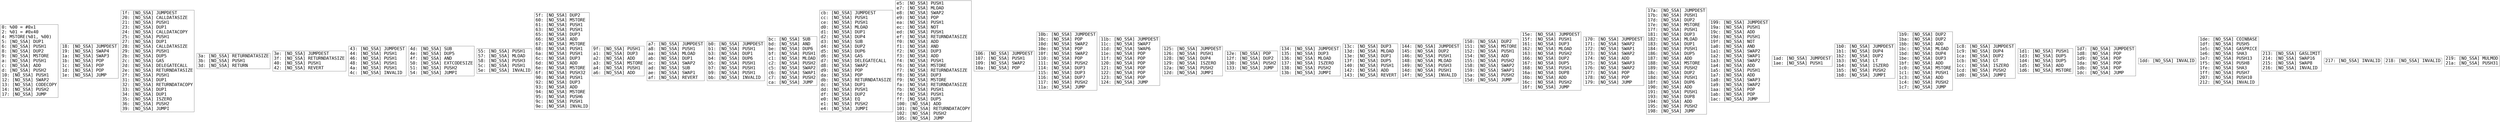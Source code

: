 digraph "graph.cfg.gv" {
	subgraph global {
		node [fontname=Courier fontsize=30.0 rank=same shape=box]
		block_0 [label="0: %00 = #0x1\l2: %01 = #0x40\l4: MSTORE(%01, %00)\l5: [NO_SSA] DUP1\l6: [NO_SSA] PUSH1\l8: [NO_SSA] DUP2\l9: [NO_SSA] MSTORE\la: [NO_SSA] PUSH1\lc: [NO_SSA] ADD\ld: [NO_SSA] PUSH2\l10: [NO_SSA] PUSH1\l12: [NO_SSA] SWAP2\l13: [NO_SSA] CODECOPY\l14: [NO_SSA] PUSH2\l17: [NO_SSA] JUMP\l"]
		block_18 [label="18: [NO_SSA] JUMPDEST\l19: [NO_SSA] SWAP4\l1a: [NO_SSA] SWAP3\l1b: [NO_SSA] POP\l1c: [NO_SSA] POP\l1d: [NO_SSA] POP\l1e: [NO_SSA] JUMP\l"]
		block_1f [label="1f: [NO_SSA] JUMPDEST\l20: [NO_SSA] CALLDATASIZE\l21: [NO_SSA] PUSH1\l23: [NO_SSA] DUP1\l24: [NO_SSA] CALLDATACOPY\l25: [NO_SSA] PUSH1\l27: [NO_SSA] DUP1\l28: [NO_SSA] CALLDATASIZE\l29: [NO_SSA] PUSH1\l2b: [NO_SSA] DUP5\l2c: [NO_SSA] GAS\l2d: [NO_SSA] DELEGATECALL\l2e: [NO_SSA] RETURNDATASIZE\l2f: [NO_SSA] PUSH1\l31: [NO_SSA] DUP1\l32: [NO_SSA] RETURNDATACOPY\l33: [NO_SSA] DUP1\l34: [NO_SSA] DUP1\l35: [NO_SSA] ISZERO\l36: [NO_SSA] PUSH2\l39: [NO_SSA] JUMPI\l"]
		block_3a [label="3a: [NO_SSA] RETURNDATASIZE\l3b: [NO_SSA] PUSH1\l3d: [NO_SSA] RETURN\l"]
		block_3e [label="3e: [NO_SSA] JUMPDEST\l3f: [NO_SSA] RETURNDATASIZE\l40: [NO_SSA] PUSH1\l42: [NO_SSA] REVERT\l"]
		block_43 [label="43: [NO_SSA] JUMPDEST\l44: [NO_SSA] PUSH1\l46: [NO_SSA] PUSH1\l48: [NO_SSA] PUSH1\l4a: [NO_SSA] PUSH1\l4c: [NO_SSA] INVALID\l"]
		block_4d [label="4d: [NO_SSA] SUB\l4e: [NO_SSA] DUP5\l4f: [NO_SSA] AND\l50: [NO_SSA] EXTCODESIZE\l51: [NO_SSA] PUSH2\l54: [NO_SSA] JUMPI\l"]
		block_55 [label="55: [NO_SSA] PUSH1\l57: [NO_SSA] MLOAD\l58: [NO_SSA] PUSH3\l5c: [NO_SSA] PUSH1\l5e: [NO_SSA] INVALID\l"]
		block_5f [label="5f: [NO_SSA] DUP2\l60: [NO_SSA] MSTORE\l61: [NO_SSA] PUSH1\l63: [NO_SSA] PUSH1\l65: [NO_SSA] DUP3\l66: [NO_SSA] ADD\l67: [NO_SSA] MSTORE\l68: [NO_SSA] PUSH1\l6a: [NO_SSA] PUSH1\l6c: [NO_SSA] DUP3\l6d: [NO_SSA] ADD\l6e: [NO_SSA] MSTORE\l6f: [NO_SSA] PUSH32\l90: [NO_SSA] PUSH1\l92: [NO_SSA] DUP3\l93: [NO_SSA] ADD\l94: [NO_SSA] MSTORE\l95: [NO_SSA] PUSH6\l9c: [NO_SSA] PUSH1\l9e: [NO_SSA] INVALID\l"]
		block_9f [label="9f: [NO_SSA] PUSH1\la1: [NO_SSA] DUP3\la2: [NO_SSA] ADD\la3: [NO_SSA] MSTORE\la4: [NO_SSA] PUSH1\la6: [NO_SSA] ADD\l"]
		block_a7 [label="a7: [NO_SSA] JUMPDEST\la8: [NO_SSA] PUSH1\laa: [NO_SSA] MLOAD\lab: [NO_SSA] DUP1\lac: [NO_SSA] SWAP2\lad: [NO_SSA] SUB\lae: [NO_SSA] SWAP1\laf: [NO_SSA] REVERT\l"]
		block_b0 [label="b0: [NO_SSA] JUMPDEST\lb1: [NO_SSA] PUSH1\lb3: [NO_SSA] DUP1\lb4: [NO_SSA] DUP6\lb5: [NO_SSA] PUSH1\lb7: [NO_SSA] PUSH1\lb9: [NO_SSA] PUSH1\lbb: [NO_SSA] INVALID\l"]
		block_bc [label="bc: [NO_SSA] SUB\lbd: [NO_SSA] AND\lbe: [NO_SSA] DUP6\lbf: [NO_SSA] PUSH1\lc1: [NO_SSA] MLOAD\lc2: [NO_SSA] PUSH2\lc5: [NO_SSA] SWAP2\lc6: [NO_SSA] SWAP1\lc7: [NO_SSA] PUSH2\lca: [NO_SSA] JUMP\l"]
		block_cb [label="cb: [NO_SSA] JUMPDEST\lcc: [NO_SSA] PUSH1\lce: [NO_SSA] PUSH1\ld0: [NO_SSA] MLOAD\ld1: [NO_SSA] DUP1\ld2: [NO_SSA] DUP4\ld3: [NO_SSA] SUB\ld4: [NO_SSA] DUP2\ld5: [NO_SSA] DUP6\ld6: [NO_SSA] GAS\ld7: [NO_SSA] DELEGATECALL\ld8: [NO_SSA] SWAP2\ld9: [NO_SSA] POP\lda: [NO_SSA] POP\ldb: [NO_SSA] RETURNDATASIZE\ldc: [NO_SSA] DUP1\ldd: [NO_SSA] PUSH1\ldf: [NO_SSA] DUP2\le0: [NO_SSA] EQ\le1: [NO_SSA] PUSH2\le4: [NO_SSA] JUMPI\l"]
		block_e5 [label="e5: [NO_SSA] PUSH1\le7: [NO_SSA] MLOAD\le8: [NO_SSA] SWAP2\le9: [NO_SSA] POP\lea: [NO_SSA] PUSH1\lec: [NO_SSA] NOT\led: [NO_SSA] PUSH1\lef: [NO_SSA] RETURNDATASIZE\lf0: [NO_SSA] ADD\lf1: [NO_SSA] AND\lf2: [NO_SSA] DUP3\lf3: [NO_SSA] ADD\lf4: [NO_SSA] PUSH1\lf6: [NO_SSA] MSTORE\lf7: [NO_SSA] RETURNDATASIZE\lf8: [NO_SSA] DUP3\lf9: [NO_SSA] MSTORE\lfa: [NO_SSA] RETURNDATASIZE\lfb: [NO_SSA] PUSH1\lfd: [NO_SSA] PUSH1\lff: [NO_SSA] DUP5\l100: [NO_SSA] ADD\l101: [NO_SSA] RETURNDATACOPY\l102: [NO_SSA] PUSH2\l105: [NO_SSA] JUMP\l"]
		block_106 [label="106: [NO_SSA] JUMPDEST\l107: [NO_SSA] PUSH1\l109: [NO_SSA] SWAP2\l10a: [NO_SSA] POP\l"]
		block_10b [label="10b: [NO_SSA] JUMPDEST\l10c: [NO_SSA] POP\l10d: [NO_SSA] SWAP2\l10e: [NO_SSA] POP\l10f: [NO_SSA] SWAP2\l110: [NO_SSA] POP\l111: [NO_SSA] PUSH2\l114: [NO_SSA] DUP3\l115: [NO_SSA] DUP3\l116: [NO_SSA] DUP7\l117: [NO_SSA] PUSH2\l11a: [NO_SSA] JUMP\l"]
		block_11b [label="11b: [NO_SSA] JUMPDEST\l11c: [NO_SSA] SWAP7\l11d: [NO_SSA] SWAP6\l11e: [NO_SSA] POP\l11f: [NO_SSA] POP\l120: [NO_SSA] POP\l121: [NO_SSA] POP\l122: [NO_SSA] POP\l123: [NO_SSA] POP\l124: [NO_SSA] JUMP\l"]
		block_125 [label="125: [NO_SSA] JUMPDEST\l126: [NO_SSA] PUSH1\l128: [NO_SSA] DUP4\l129: [NO_SSA] ISZERO\l12a: [NO_SSA] PUSH2\l12d: [NO_SSA] JUMPI\l"]
		block_12e [label="12e: [NO_SSA] POP\l12f: [NO_SSA] DUP2\l130: [NO_SSA] PUSH2\l133: [NO_SSA] JUMP\l"]
		block_134 [label="134: [NO_SSA] JUMPDEST\l135: [NO_SSA] DUP3\l136: [NO_SSA] MLOAD\l137: [NO_SSA] ISZERO\l138: [NO_SSA] PUSH2\l13b: [NO_SSA] JUMPI\l"]
		block_13c [label="13c: [NO_SSA] DUP3\l13d: [NO_SSA] MLOAD\l13e: [NO_SSA] DUP1\l13f: [NO_SSA] DUP5\l140: [NO_SSA] PUSH1\l142: [NO_SSA] ADD\l143: [NO_SSA] REVERT\l"]
		block_144 [label="144: [NO_SSA] JUMPDEST\l145: [NO_SSA] DUP2\l146: [NO_SSA] PUSH1\l148: [NO_SSA] MLOAD\l149: [NO_SSA] PUSH3\l14d: [NO_SSA] PUSH1\l14f: [NO_SSA] INVALID\l"]
		block_150 [label="150: [NO_SSA] DUP2\l151: [NO_SSA] MSTORE\l152: [NO_SSA] PUSH1\l154: [NO_SSA] ADD\l155: [NO_SSA] PUSH2\l158: [NO_SSA] SWAP2\l159: [NO_SSA] SWAP1\l15a: [NO_SSA] PUSH2\l15d: [NO_SSA] JUMP\l"]
		block_15e [label="15e: [NO_SSA] JUMPDEST\l15f: [NO_SSA] PUSH1\l161: [NO_SSA] DUP3\l162: [NO_SSA] MLOAD\l163: [NO_SSA] PUSH2\l166: [NO_SSA] DUP2\l167: [NO_SSA] DUP5\l168: [NO_SSA] PUSH1\l16a: [NO_SSA] DUP8\l16b: [NO_SSA] ADD\l16c: [NO_SSA] PUSH2\l16f: [NO_SSA] JUMP\l"]
		block_170 [label="170: [NO_SSA] JUMPDEST\l171: [NO_SSA] SWAP2\l172: [NO_SSA] SWAP1\l173: [NO_SSA] SWAP2\l174: [NO_SSA] ADD\l175: [NO_SSA] SWAP3\l176: [NO_SSA] SWAP2\l177: [NO_SSA] POP\l178: [NO_SSA] POP\l179: [NO_SSA] JUMP\l"]
		block_17a [label="17a: [NO_SSA] JUMPDEST\l17b: [NO_SSA] PUSH1\l17d: [NO_SSA] DUP2\l17e: [NO_SSA] MSTORE\l17f: [NO_SSA] PUSH1\l181: [NO_SSA] DUP3\l182: [NO_SSA] MLOAD\l183: [NO_SSA] DUP1\l184: [NO_SSA] PUSH1\l186: [NO_SSA] DUP5\l187: [NO_SSA] ADD\l188: [NO_SSA] MSTORE\l189: [NO_SSA] PUSH2\l18c: [NO_SSA] DUP2\l18d: [NO_SSA] PUSH1\l18f: [NO_SSA] DUP6\l190: [NO_SSA] ADD\l191: [NO_SSA] PUSH1\l193: [NO_SSA] DUP8\l194: [NO_SSA] ADD\l195: [NO_SSA] PUSH2\l198: [NO_SSA] JUMP\l"]
		block_199 [label="199: [NO_SSA] JUMPDEST\l19a: [NO_SSA] PUSH1\l19c: [NO_SSA] ADD\l19d: [NO_SSA] PUSH1\l19f: [NO_SSA] NOT\l1a0: [NO_SSA] AND\l1a1: [NO_SSA] SWAP2\l1a2: [NO_SSA] SWAP1\l1a3: [NO_SSA] SWAP2\l1a4: [NO_SSA] ADD\l1a5: [NO_SSA] PUSH1\l1a7: [NO_SSA] ADD\l1a8: [NO_SSA] SWAP3\l1a9: [NO_SSA] SWAP2\l1aa: [NO_SSA] POP\l1ab: [NO_SSA] POP\l1ac: [NO_SSA] JUMP\l"]
		block_1ad [label="1ad: [NO_SSA] JUMPDEST\l1ae: [NO_SSA] PUSH1\l"]
		block_1b0 [label="1b0: [NO_SSA] JUMPDEST\l1b1: [NO_SSA] DUP4\l1b2: [NO_SSA] DUP2\l1b3: [NO_SSA] LT\l1b4: [NO_SSA] ISZERO\l1b5: [NO_SSA] PUSH2\l1b8: [NO_SSA] JUMPI\l"]
		block_1b9 [label="1b9: [NO_SSA] DUP2\l1ba: [NO_SSA] DUP2\l1bb: [NO_SSA] ADD\l1bc: [NO_SSA] MLOAD\l1bd: [NO_SSA] DUP4\l1be: [NO_SSA] DUP3\l1bf: [NO_SSA] ADD\l1c0: [NO_SSA] MSTORE\l1c1: [NO_SSA] PUSH1\l1c3: [NO_SSA] ADD\l1c4: [NO_SSA] PUSH2\l1c7: [NO_SSA] JUMP\l"]
		block_1c8 [label="1c8: [NO_SSA] JUMPDEST\l1c9: [NO_SSA] DUP4\l1ca: [NO_SSA] DUP2\l1cb: [NO_SSA] GT\l1cc: [NO_SSA] ISZERO\l1cd: [NO_SSA] PUSH2\l1d0: [NO_SSA] JUMPI\l"]
		block_1d1 [label="1d1: [NO_SSA] PUSH1\l1d3: [NO_SSA] DUP5\l1d4: [NO_SSA] DUP5\l1d5: [NO_SSA] ADD\l1d6: [NO_SSA] MSTORE\l"]
		block_1d7 [label="1d7: [NO_SSA] JUMPDEST\l1d8: [NO_SSA] POP\l1d9: [NO_SSA] POP\l1da: [NO_SSA] POP\l1db: [NO_SSA] POP\l1dc: [NO_SSA] JUMP\l"]
		block_1dd [label="1dd: [NO_SSA] INVALID\l"]
		block_1de [label="1de: [NO_SSA] COINBASE\l1df: [NO_SSA] PUSH5\l1e5: [NO_SSA] GASPRICE\l1e6: [NO_SSA] SHA3\l1e7: [NO_SSA] PUSH13\l1f5: [NO_SSA] PUSH8\l1fe: [NO_SSA] SHA3\l1ff: [NO_SSA] PUSH7\l207: [NO_SSA] PUSH10\l212: [NO_SSA] INVALID\l"]
		block_213 [label="213: [NO_SSA] GASLIMIT\l214: [NO_SSA] SWAP16\l215: [NO_SSA] SWAP8\l216: [NO_SSA] INVALID\l"]
		block_217 [label="217: [NO_SSA] INVALID\l"]
		block_218 [label="218: [NO_SSA] INVALID\l"]
		block_219 [label="219: [NO_SSA] MULMOD\l21a: [NO_SSA] PUSH31\l"]
	}
}
